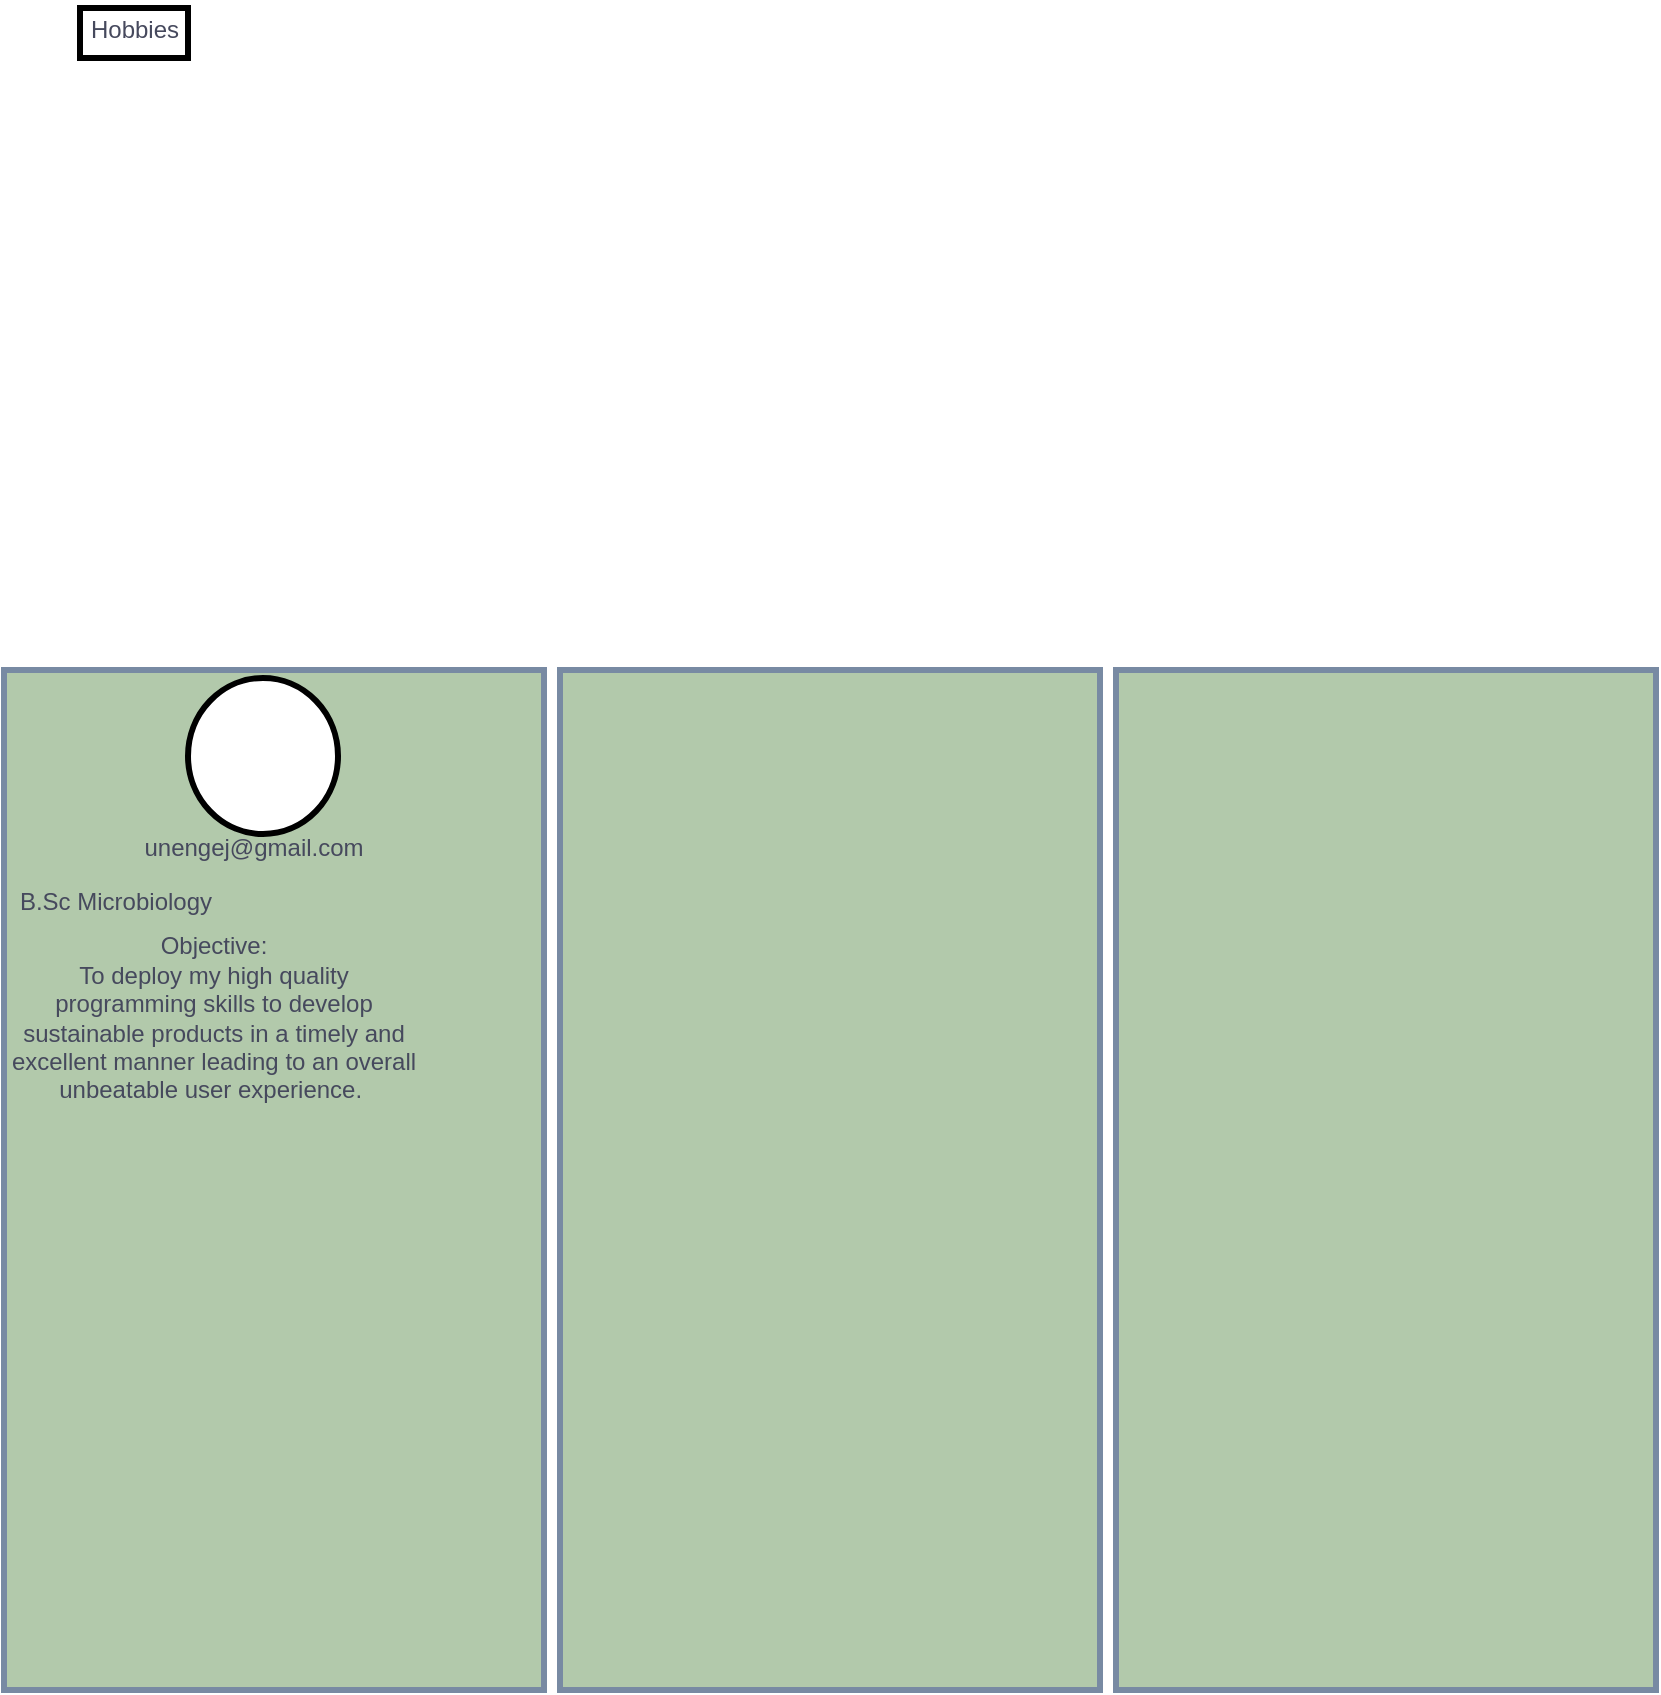 <mxfile version="16.6.3" type="github">
  <diagram id="p14NGAtfgUeNsUwqX7SL" name="Page-1">
    <mxGraphModel dx="466" dy="897" grid="0" gridSize="10" guides="1" tooltips="1" connect="1" arrows="1" fold="1" page="0" pageScale="1" pageWidth="850" pageHeight="1100" math="0" shadow="0">
      <root>
        <mxCell id="0" />
        <mxCell id="1" parent="0" />
        <mxCell id="03TmYEqxH1GG4p34U5iH-5" value="" style="rounded=0;whiteSpace=wrap;html=1;sketch=0;hachureGap=4;fontColor=#46495D;strokeColor=#788AA3;strokeWidth=3;fillColor=#B2C9AB;" vertex="1" parent="1">
          <mxGeometry x="99" y="539" width="270" height="510" as="geometry" />
        </mxCell>
        <mxCell id="03TmYEqxH1GG4p34U5iH-6" value="unengej@gmail.com" style="text;strokeColor=none;fillColor=none;html=1;align=center;verticalAlign=middle;whiteSpace=wrap;rounded=0;sketch=0;hachureGap=4;fontColor=#46495D;" vertex="1" parent="1">
          <mxGeometry x="182" y="599" width="84" height="57" as="geometry" />
        </mxCell>
        <mxCell id="03TmYEqxH1GG4p34U5iH-3" value="" style="ellipse;whiteSpace=wrap;html=1;rounded=0;sketch=0;hachureGap=4;strokeWidth=3;" vertex="1" parent="1">
          <mxGeometry x="191" y="543" width="75" height="78" as="geometry" />
        </mxCell>
        <object label="B.Sc Microbiology" id="03TmYEqxH1GG4p34U5iH-8">
          <mxCell style="text;strokeColor=none;fillColor=none;html=1;align=center;verticalAlign=middle;whiteSpace=wrap;rounded=0;sketch=0;hachureGap=4;fontColor=#46495D;" vertex="1" parent="1">
            <mxGeometry x="101" y="636" width="108" height="37" as="geometry" />
          </mxCell>
        </object>
        <object label="Objective:&lt;br&gt;To deploy my high quality programming skills to develop sustainable products in a timely and excellent manner leading to an overall unbeatable user experience.&amp;nbsp;" id="03TmYEqxH1GG4p34U5iH-9">
          <mxCell style="text;strokeColor=none;fillColor=none;html=1;align=center;verticalAlign=middle;whiteSpace=wrap;rounded=0;sketch=0;hachureGap=4;fontColor=#46495D;" vertex="1" parent="1">
            <mxGeometry x="99" y="689" width="210" height="48" as="geometry" />
          </mxCell>
        </object>
        <mxCell id="03TmYEqxH1GG4p34U5iH-11" value="" style="rounded=0;whiteSpace=wrap;html=1;sketch=0;hachureGap=4;fontColor=#46495D;strokeColor=#788AA3;strokeWidth=3;fillColor=#B2C9AB;" vertex="1" parent="1">
          <mxGeometry x="377" y="539" width="270" height="510" as="geometry" />
        </mxCell>
        <mxCell id="03TmYEqxH1GG4p34U5iH-12" value="" style="rounded=0;whiteSpace=wrap;html=1;sketch=0;hachureGap=4;fontColor=#46495D;strokeColor=#788AA3;strokeWidth=3;fillColor=#B2C9AB;" vertex="1" parent="1">
          <mxGeometry x="655" y="539" width="270" height="510" as="geometry" />
        </mxCell>
        <mxCell id="03TmYEqxH1GG4p34U5iH-14" value="" style="rounded=0;whiteSpace=wrap;html=1;sketch=0;hachureGap=4;strokeWidth=3;" vertex="1" parent="1">
          <mxGeometry x="137" y="208" width="54" height="25" as="geometry" />
        </mxCell>
        <mxCell id="03TmYEqxH1GG4p34U5iH-15" value="Hobbies" style="text;strokeColor=none;fillColor=none;html=1;align=center;verticalAlign=middle;whiteSpace=wrap;rounded=0;sketch=0;hachureGap=4;fontColor=#46495D;" vertex="1" parent="1">
          <mxGeometry x="120" y="204" width="89" height="29" as="geometry" />
        </mxCell>
      </root>
    </mxGraphModel>
  </diagram>
</mxfile>
